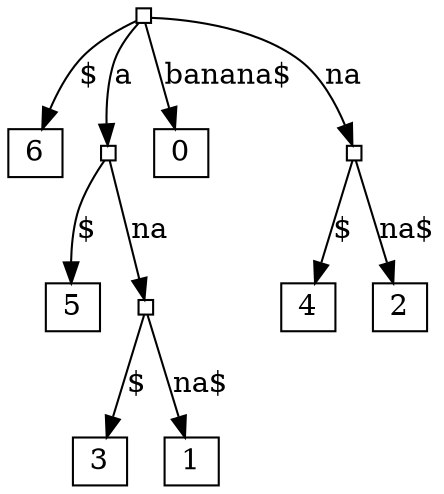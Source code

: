digraph {
    graph [rankdir=TB
          ,bgcolor=white];
    node [shape=box
         ,width=0.1
         ,height=0.1];
    0 [label=""];
    1 [label=6];
    2 [label=""];
    3 [label=5];
    4 [label=""];
    5 [label=3];
    6 [label=1];
    7 [label=0];
    8 [label=""];
    9 [label=4];
    10 [label=2];
    0 -> 8 [label=na];
    0 -> 2 [label=a];
    0 -> 7 [label="banana$"];
    0 -> 1 [label="$"];
    2 -> 4 [label=na];
    2 -> 3 [label="$"];
    4 -> 6 [label="na$"];
    4 -> 5 [label="$"];
    8 -> 10 [label="na$"];
    8 -> 9 [label="$"];
}
